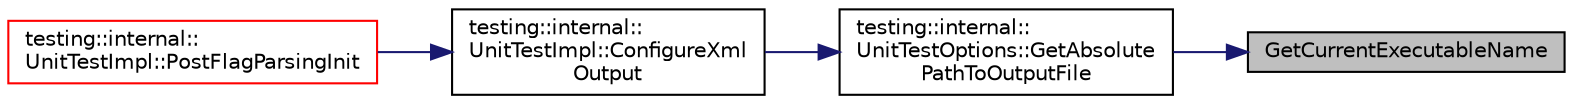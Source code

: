digraph "GetCurrentExecutableName"
{
 // INTERACTIVE_SVG=YES
 // LATEX_PDF_SIZE
  bgcolor="transparent";
  edge [fontname="Helvetica",fontsize="10",labelfontname="Helvetica",labelfontsize="10"];
  node [fontname="Helvetica",fontsize="10",shape=record];
  rankdir="RL";
  Node1 [label="GetCurrentExecutableName",height=0.2,width=0.4,color="black", fillcolor="grey75", style="filled", fontcolor="black",tooltip=" "];
  Node1 -> Node2 [dir="back",color="midnightblue",fontsize="10",style="solid",fontname="Helvetica"];
  Node2 [label="testing::internal::\lUnitTestOptions::GetAbsolute\lPathToOutputFile",height=0.2,width=0.4,color="black",URL="$d3/d9a/classtesting_1_1internal_1_1UnitTestOptions_a8cd6d2ad634d8f29bd2345d5b2ec5673.html#a8cd6d2ad634d8f29bd2345d5b2ec5673",tooltip=" "];
  Node2 -> Node3 [dir="back",color="midnightblue",fontsize="10",style="solid",fontname="Helvetica"];
  Node3 [label="testing::internal::\lUnitTestImpl::ConfigureXml\lOutput",height=0.2,width=0.4,color="black",URL="$d0/de3/classtesting_1_1internal_1_1UnitTestImpl_acc7d69fbca3370bbdd13ee2b63576030.html#acc7d69fbca3370bbdd13ee2b63576030",tooltip=" "];
  Node3 -> Node4 [dir="back",color="midnightblue",fontsize="10",style="solid",fontname="Helvetica"];
  Node4 [label="testing::internal::\lUnitTestImpl::PostFlagParsingInit",height=0.2,width=0.4,color="red",URL="$d0/de3/classtesting_1_1internal_1_1UnitTestImpl_a3d68c6d1fdec822210f96171a3b57b47.html#a3d68c6d1fdec822210f96171a3b57b47",tooltip=" "];
}
